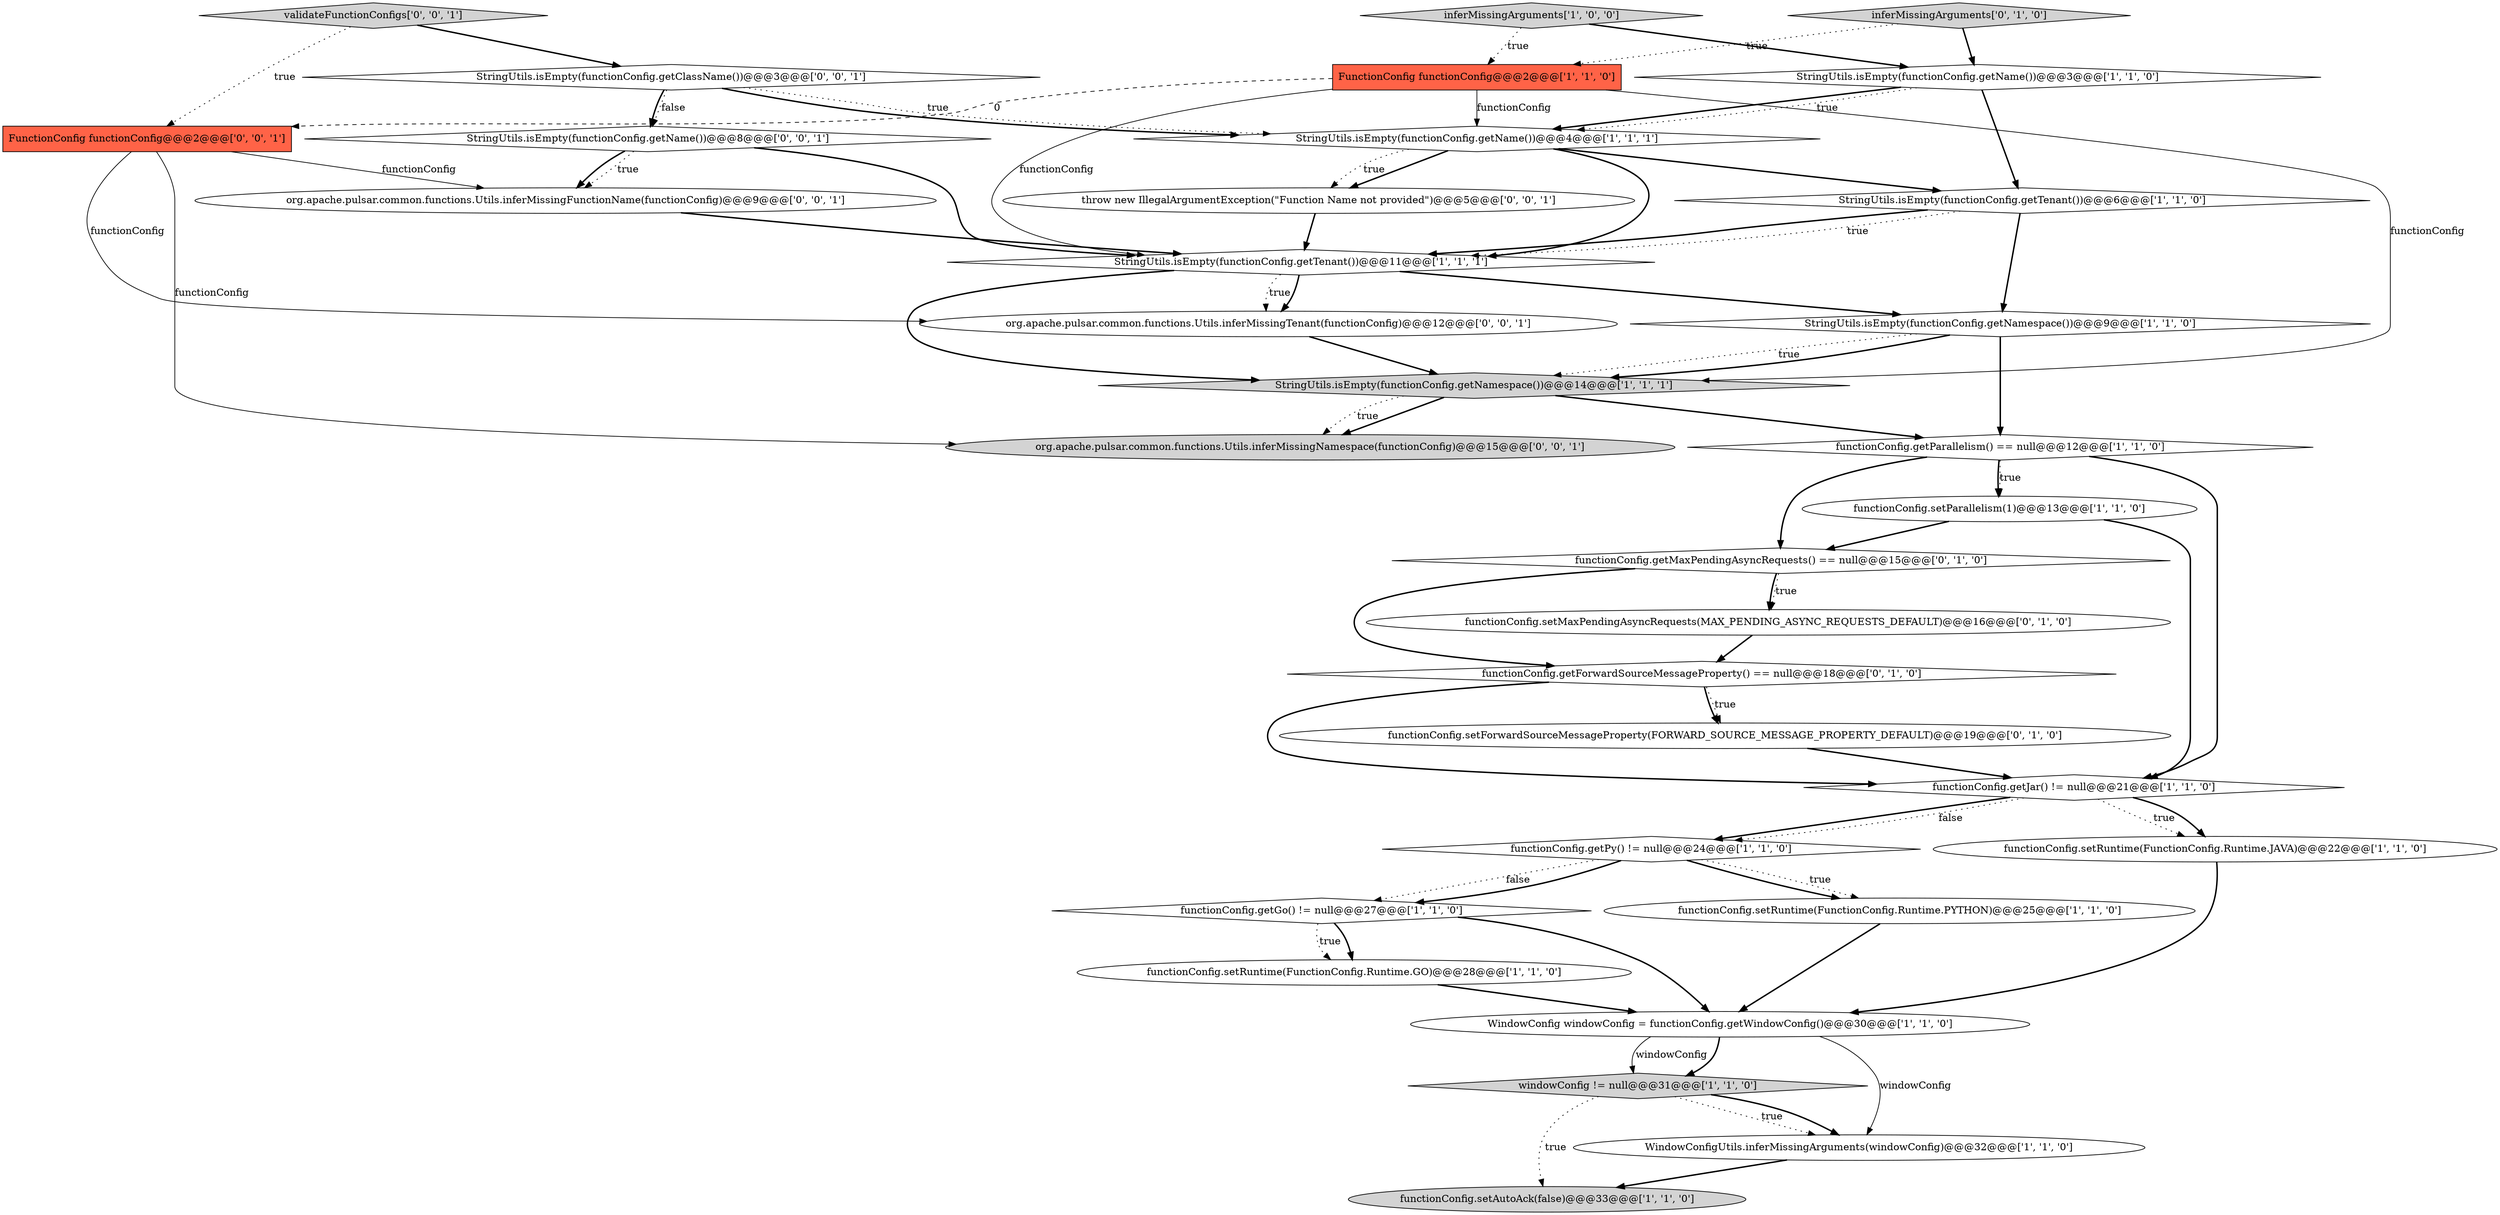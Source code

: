 digraph {
18 [style = filled, label = "functionConfig.setRuntime(FunctionConfig.Runtime.GO)@@@28@@@['1', '1', '0']", fillcolor = white, shape = ellipse image = "AAA0AAABBB1BBB"];
22 [style = filled, label = "functionConfig.setForwardSourceMessageProperty(FORWARD_SOURCE_MESSAGE_PROPERTY_DEFAULT)@@@19@@@['0', '1', '0']", fillcolor = white, shape = ellipse image = "AAA1AAABBB2BBB"];
24 [style = filled, label = "functionConfig.getMaxPendingAsyncRequests() == null@@@15@@@['0', '1', '0']", fillcolor = white, shape = diamond image = "AAA1AAABBB2BBB"];
25 [style = filled, label = "FunctionConfig functionConfig@@@2@@@['0', '0', '1']", fillcolor = tomato, shape = box image = "AAA0AAABBB3BBB"];
11 [style = filled, label = "StringUtils.isEmpty(functionConfig.getName())@@@3@@@['1', '1', '0']", fillcolor = white, shape = diamond image = "AAA0AAABBB1BBB"];
21 [style = filled, label = "functionConfig.setMaxPendingAsyncRequests(MAX_PENDING_ASYNC_REQUESTS_DEFAULT)@@@16@@@['0', '1', '0']", fillcolor = white, shape = ellipse image = "AAA1AAABBB2BBB"];
12 [style = filled, label = "functionConfig.getPy() != null@@@24@@@['1', '1', '0']", fillcolor = white, shape = diamond image = "AAA0AAABBB1BBB"];
10 [style = filled, label = "WindowConfig windowConfig = functionConfig.getWindowConfig()@@@30@@@['1', '1', '0']", fillcolor = white, shape = ellipse image = "AAA0AAABBB1BBB"];
20 [style = filled, label = "functionConfig.getForwardSourceMessageProperty() == null@@@18@@@['0', '1', '0']", fillcolor = white, shape = diamond image = "AAA1AAABBB2BBB"];
5 [style = filled, label = "StringUtils.isEmpty(functionConfig.getName())@@@4@@@['1', '1', '1']", fillcolor = white, shape = diamond image = "AAA0AAABBB1BBB"];
9 [style = filled, label = "functionConfig.setParallelism(1)@@@13@@@['1', '1', '0']", fillcolor = white, shape = ellipse image = "AAA0AAABBB1BBB"];
7 [style = filled, label = "functionConfig.setAutoAck(false)@@@33@@@['1', '1', '0']", fillcolor = lightgray, shape = ellipse image = "AAA0AAABBB1BBB"];
3 [style = filled, label = "StringUtils.isEmpty(functionConfig.getTenant())@@@11@@@['1', '1', '1']", fillcolor = white, shape = diamond image = "AAA0AAABBB1BBB"];
27 [style = filled, label = "org.apache.pulsar.common.functions.Utils.inferMissingFunctionName(functionConfig)@@@9@@@['0', '0', '1']", fillcolor = white, shape = ellipse image = "AAA0AAABBB3BBB"];
17 [style = filled, label = "inferMissingArguments['1', '0', '0']", fillcolor = lightgray, shape = diamond image = "AAA0AAABBB1BBB"];
8 [style = filled, label = "functionConfig.getGo() != null@@@27@@@['1', '1', '0']", fillcolor = white, shape = diamond image = "AAA0AAABBB1BBB"];
13 [style = filled, label = "StringUtils.isEmpty(functionConfig.getTenant())@@@6@@@['1', '1', '0']", fillcolor = white, shape = diamond image = "AAA0AAABBB1BBB"];
1 [style = filled, label = "functionConfig.getParallelism() == null@@@12@@@['1', '1', '0']", fillcolor = white, shape = diamond image = "AAA0AAABBB1BBB"];
23 [style = filled, label = "inferMissingArguments['0', '1', '0']", fillcolor = lightgray, shape = diamond image = "AAA0AAABBB2BBB"];
32 [style = filled, label = "throw new IllegalArgumentException(\"Function Name not provided\")@@@5@@@['0', '0', '1']", fillcolor = white, shape = ellipse image = "AAA0AAABBB3BBB"];
14 [style = filled, label = "StringUtils.isEmpty(functionConfig.getNamespace())@@@9@@@['1', '1', '0']", fillcolor = white, shape = diamond image = "AAA0AAABBB1BBB"];
6 [style = filled, label = "StringUtils.isEmpty(functionConfig.getNamespace())@@@14@@@['1', '1', '1']", fillcolor = lightgray, shape = diamond image = "AAA0AAABBB1BBB"];
28 [style = filled, label = "org.apache.pulsar.common.functions.Utils.inferMissingTenant(functionConfig)@@@12@@@['0', '0', '1']", fillcolor = white, shape = ellipse image = "AAA0AAABBB3BBB"];
29 [style = filled, label = "org.apache.pulsar.common.functions.Utils.inferMissingNamespace(functionConfig)@@@15@@@['0', '0', '1']", fillcolor = lightgray, shape = ellipse image = "AAA0AAABBB3BBB"];
15 [style = filled, label = "functionConfig.getJar() != null@@@21@@@['1', '1', '0']", fillcolor = white, shape = diamond image = "AAA0AAABBB1BBB"];
0 [style = filled, label = "FunctionConfig functionConfig@@@2@@@['1', '1', '0']", fillcolor = tomato, shape = box image = "AAA0AAABBB1BBB"];
4 [style = filled, label = "windowConfig != null@@@31@@@['1', '1', '0']", fillcolor = lightgray, shape = diamond image = "AAA0AAABBB1BBB"];
30 [style = filled, label = "validateFunctionConfigs['0', '0', '1']", fillcolor = lightgray, shape = diamond image = "AAA0AAABBB3BBB"];
26 [style = filled, label = "StringUtils.isEmpty(functionConfig.getName())@@@8@@@['0', '0', '1']", fillcolor = white, shape = diamond image = "AAA0AAABBB3BBB"];
19 [style = filled, label = "functionConfig.setRuntime(FunctionConfig.Runtime.JAVA)@@@22@@@['1', '1', '0']", fillcolor = white, shape = ellipse image = "AAA0AAABBB1BBB"];
31 [style = filled, label = "StringUtils.isEmpty(functionConfig.getClassName())@@@3@@@['0', '0', '1']", fillcolor = white, shape = diamond image = "AAA0AAABBB3BBB"];
16 [style = filled, label = "WindowConfigUtils.inferMissingArguments(windowConfig)@@@32@@@['1', '1', '0']", fillcolor = white, shape = ellipse image = "AAA0AAABBB1BBB"];
2 [style = filled, label = "functionConfig.setRuntime(FunctionConfig.Runtime.PYTHON)@@@25@@@['1', '1', '0']", fillcolor = white, shape = ellipse image = "AAA0AAABBB1BBB"];
24->21 [style = bold, label=""];
15->19 [style = dotted, label="true"];
0->6 [style = solid, label="functionConfig"];
3->14 [style = bold, label=""];
3->28 [style = dotted, label="true"];
17->0 [style = dotted, label="true"];
1->9 [style = bold, label=""];
19->10 [style = bold, label=""];
4->16 [style = dotted, label="true"];
25->29 [style = solid, label="functionConfig"];
1->9 [style = dotted, label="true"];
4->16 [style = bold, label=""];
27->3 [style = bold, label=""];
25->28 [style = solid, label="functionConfig"];
24->20 [style = bold, label=""];
25->27 [style = solid, label="functionConfig"];
15->12 [style = bold, label=""];
4->7 [style = dotted, label="true"];
12->2 [style = bold, label=""];
20->15 [style = bold, label=""];
20->22 [style = bold, label=""];
9->15 [style = bold, label=""];
15->19 [style = bold, label=""];
2->10 [style = bold, label=""];
23->11 [style = bold, label=""];
31->26 [style = dotted, label="false"];
24->21 [style = dotted, label="true"];
22->15 [style = bold, label=""];
5->32 [style = bold, label=""];
1->24 [style = bold, label=""];
12->2 [style = dotted, label="true"];
31->26 [style = bold, label=""];
15->12 [style = dotted, label="false"];
26->27 [style = bold, label=""];
5->13 [style = bold, label=""];
14->6 [style = dotted, label="true"];
14->1 [style = bold, label=""];
3->6 [style = bold, label=""];
0->3 [style = solid, label="functionConfig"];
8->18 [style = bold, label=""];
12->8 [style = dotted, label="false"];
30->31 [style = bold, label=""];
28->6 [style = bold, label=""];
0->25 [style = dashed, label="0"];
9->24 [style = bold, label=""];
6->29 [style = bold, label=""];
21->20 [style = bold, label=""];
23->0 [style = dotted, label="true"];
10->4 [style = bold, label=""];
18->10 [style = bold, label=""];
30->25 [style = dotted, label="true"];
20->22 [style = dotted, label="true"];
31->5 [style = bold, label=""];
32->3 [style = bold, label=""];
11->13 [style = bold, label=""];
13->3 [style = dotted, label="true"];
14->6 [style = bold, label=""];
1->15 [style = bold, label=""];
17->11 [style = bold, label=""];
13->3 [style = bold, label=""];
16->7 [style = bold, label=""];
5->3 [style = bold, label=""];
10->4 [style = solid, label="windowConfig"];
26->27 [style = dotted, label="true"];
8->18 [style = dotted, label="true"];
13->14 [style = bold, label=""];
26->3 [style = bold, label=""];
3->28 [style = bold, label=""];
12->8 [style = bold, label=""];
6->1 [style = bold, label=""];
10->16 [style = solid, label="windowConfig"];
0->5 [style = solid, label="functionConfig"];
31->5 [style = dotted, label="true"];
5->32 [style = dotted, label="true"];
8->10 [style = bold, label=""];
11->5 [style = bold, label=""];
6->29 [style = dotted, label="true"];
11->5 [style = dotted, label="true"];
}
